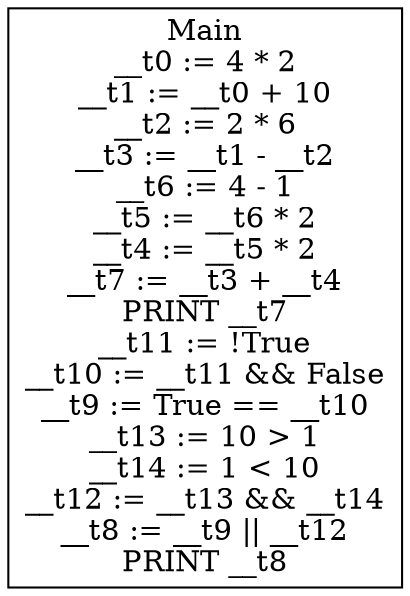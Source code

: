 digraph CFG {
graph [splines=ortho];
node [shape=box];
Main [label="Main\n__t0 := 4 * 2\n__t1 := __t0 + 10\n__t2 := 2 * 6\n__t3 := __t1 - __t2\n__t6 := 4 - 1\n__t5 := __t6 * 2\n__t4 := __t5 * 2\n__t7 := __t3 + __t4\nPRINT __t7\n__t11 := !True\n__t10 := __t11 && False\n__t9 := True == __t10\n__t13 := 10 > 1\n__t14 := 1 < 10\n__t12 := __t13 && __t14\n__t8 := __t9 || __t12\nPRINT __t8\n"];
}
